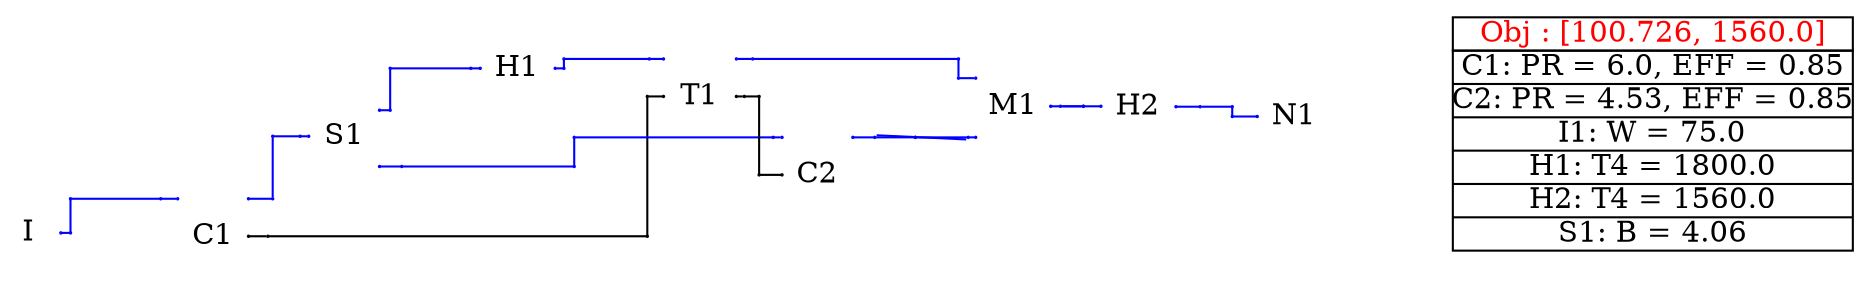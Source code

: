 graph sample34 {
	sizeNode1 [label="" color=white fixedsize=true height=0.01 pos="0,0!" shape=point width=0.01]
	sizeNode2 [label="" color=white fixedsize=true height=0.01 pos="8.958333333333334,1.8875000000000002!" shape=point width=0.01]
	configuration [label="{C1:  PR = 6.0, EFF = 0.85|C2:  PR = 4.53, EFF = 0.85|I1:  W = 75.0|H1:  T4 = 1800.0|H2:  T4 = 1560.0|S1:  B = 4.06}" color=black fixedsize=true height=1.3333333333333333 pos="10.958333333333334,0.9437500000000001!" shape=record width=2.6666666666666665]
	obj [label="Obj : [100.726, 1560.0]" color=black fixedsize=true fontcolor=red height=0.2222222222222222 pos="10.958333333333334,1.7215277777777778!" shape=box width=2.6666666666666665]
	graph [layout=neato overlap=true]
	1 [label="" color=white height=0 image="C:\Users\57725\Desktop\work\component\\I.png" pos="0.12984987031757836,0.39533587033536005!" shape=box width=0]
	"1Label" [label=I color=white fixedsize=true height=0.2222222222222222 pos="0.12984987031757836,0.39533587033536005!" shape=box style=filled width=0.2222222222222222]
	2 [label="" color=white height=0 image="C:\Users\57725\Desktop\work\component\\C.png" pos="1.3599400591296458,0.3729137493258565!" shape=box width=0]
	"2Label" [label=C1 color=white fixedsize=true height=0.2222222222222222 pos="1.3599400591296458,0.3729137493258565!" shape=box style=filled width=0.2222222222222222]
	3 [label="" color=white height=0 image="C:\Users\57725\Desktop\work\component\\S.png" pos="2.23350186551133,1.0395246526001722!" shape=box width=0]
	"3Label" [label=S1 color=white fixedsize=true height=0.2222222222222222 pos="2.23350186551133,1.0395246526001722!" shape=box style=filled width=0.2222222222222222]
	4 [label="" color=white height=0 image="C:\Users\57725\Desktop\work\component\\T.png" pos="4.605701284808635,1.3051485006809704!" shape=box width=0]
	"4Label" [label=T1 color=white fixedsize=true height=0.2222222222222222 pos="4.605701284808635,1.3051485006809704!" shape=box style=filled width=0.2222222222222222]
	5 [label="" color=white height=0 image="C:\Users\57725\Desktop\work\component\\H.png" pos="3.3909610876929057,1.4924273866361004!" shape=box width=0]
	"5Label" [label=H1 color=white fixedsize=true height=0.2222222222222222 pos="3.3909610876929057,1.4924273866361004!" shape=box style=filled width=0.2222222222222222]
	6 [label="" color=white height=0 image="C:\Users\57725\Desktop\work\component\\C.png" pos="5.389118504338026,0.782243938428841!" shape=box width=0]
	"6Label" [label=C2 color=white fixedsize=true height=0.2222222222222222 pos="5.389118504338026,0.782243938428841!" shape=box style=filled width=0.2222222222222222]
	7 [label="" color=white height=0 image="C:\Users\57725\Desktop\work\component\\M.png" pos="6.694061061200763,1.2395134696094292!" shape=box width=0]
	"7Label" [label=M1 color=white fixedsize=true height=0.2222222222222222 pos="6.694061061200763,1.2395134696094292!" shape=box style=filled width=0.2222222222222222]
	8 [label="" color=white height=0 image="C:\Users\57725\Desktop\work\component\\H.png" pos="7.529025816084616,1.2366456306944833!" shape=box width=0]
	"8Label" [label=H2 color=white fixedsize=true height=0.2222222222222222 pos="7.529025816084616,1.2366456306944833!" shape=box style=filled width=0.2222222222222222]
	9 [label="" color=white height=0 image="C:\Users\57725\Desktop\work\component\\N.png" pos="8.570861160410924,1.1714734304833916!" shape=box width=0]
	"9Label" [label=N1 color=white fixedsize=true height=0.2222222222222222 pos="8.570861160410924,1.1714734304833916!" shape=box style=filled width=0.2222222222222222]
	"1_e" [label="" color=blue fixedsize=true height=0.01 pos="0.3451276480953561,0.39533587033536005!" shape=point width=0.01]
	"1s_e" [label="" color=blue fixedsize=true height=0.01 pos="0.4094064022138581,0.39533587033536005!" shape=point width=0.01]
	"1_e" -- "1s_e" [color=blue]
	C1_nw [label="" color=blue fixedsize=true height=0.01 pos="1.1238289480185346,0.6229137493258565!" shape=point width=0.01]
	C1t_nw [label="" color=blue fixedsize=true height=0.01 pos="1.0108752334825024,0.6229137493258565!" shape=point width=0.01]
	C1_nw -- C1t_nw [color=blue]
	blankNode364 [label="" color=blue fixedsize=true height=0.01 pos="0.4094064022138581,0.6229137493258565!" shape=point width=0.01]
	"1s_e" -- blankNode364 [color=blue]
	blankNode364 -- C1t_nw [color=blue]
	C1_ne [label="" color=blue fixedsize=true height=0.01 pos="1.5960511702407567,0.6229137493258565!" shape=point width=0.01]
	C1s_ne [label="" color=blue fixedsize=true height=0.01 pos="1.7574740463142209,0.6229137493258565!" shape=point width=0.01]
	C1_ne -- C1s_ne [color=blue]
	S1_w [label="" color=blue fixedsize=true height=0.01 pos="1.997390754400219,1.0395246526001722!" shape=point width=0.01]
	S1t_w [label="" color=blue fixedsize=true height=0.01 pos="1.9402493487673707,1.0395246526001722!" shape=point width=0.01]
	S1_w -- S1t_w [color=blue]
	blankNode365 [label="" color=blue fixedsize=true height=0.01 pos="1.7574740463142209,1.0395246526001722!" shape=point width=0.01]
	C1s_ne -- blankNode365 [color=blue]
	blankNode365 -- S1t_w [color=blue]
	C1_e [label="" color=black fixedsize=true height=0.01 pos="1.5960511702407567,0.3729137493258565!" shape=point width=0.01]
	C1s_e [label="" color=black fixedsize=true height=0.01 pos="1.7256227374813293,0.3729137493258565!" shape=point width=0.01]
	C1_e -- C1s_e [color=black]
	T1_w [label="" color=black fixedsize=true height=0.01 pos="4.362645729253079,1.3051485006809704!" shape=point width=0.01]
	T1t_w [label="" color=black fixedsize=true height=0.01 pos="4.25480311597441,1.3051485006809704!" shape=point width=0.01]
	T1_w -- T1t_w [color=black]
	blankNode366 [label="" color=black fixedsize=true height=0.01 pos="4.25480311597441,0.3729137493258565!" shape=point width=0.01]
	C1s_e -- blankNode366 [color=black]
	blankNode366 -- T1t_w [color=black]
	S1_ne [label="" color=blue fixedsize=true height=0.01 pos="2.4696129766224413,1.2131357637112832!" shape=point width=0.01]
	S1s_ne [label="" color=blue fixedsize=true height=0.01 pos="2.540602091009685,1.2131357637112832!" shape=point width=0.01]
	S1_ne -- S1s_ne [color=blue]
	H1_w [label="" color=blue fixedsize=true height=0.01 pos="3.1409610876929057,1.4924273866361004!" shape=point width=0.01]
	H1t_w [label="" color=blue fixedsize=true height=0.01 pos="3.078324950853217,1.4924273866361004!" shape=point width=0.01]
	H1_w -- H1t_w [color=blue]
	blankNode367 [label="" color=blue fixedsize=true height=0.01 pos="2.540602091009685,1.4924273866361004!" shape=point width=0.01]
	S1s_ne -- blankNode367 [color=blue]
	blankNode367 -- H1t_w [color=blue]
	S1_se [label="" color=blue fixedsize=true height=0.01 pos="2.4696129766224413,0.8381357637112833!" shape=point width=0.01]
	S1s_se [label="" color=blue fixedsize=true height=0.01 pos="2.6167895335827596,0.8381357637112833!" shape=point width=0.01]
	S1_se -- S1s_se [color=blue]
	C2_nw [label="" color=blue fixedsize=true height=0.01 pos="5.153007393226916,1.0322439384288409!" shape=point width=0.01]
	C2t_nw [label="" color=blue fixedsize=true height=0.01 pos="5.094257191975662,1.0322439384288409!" shape=point width=0.01]
	C2_nw -- C2t_nw [color=blue]
	blankNode368 [label="" color=blue fixedsize=true height=0.01 pos="3.767562326307765,0.8381357637112833!" shape=point width=0.01]
	blankNode369 [label="" color=blue fixedsize=true height=0.01 pos="3.767562326307765,1.0322439384288409!" shape=point width=0.01]
	S1s_se -- blankNode368 [color=blue]
	blankNode368 -- blankNode369 [color=blue]
	blankNode369 -- C2t_nw [color=blue]
	H1_e [label="" color=blue fixedsize=true height=0.01 pos="3.6409610876929057,1.4924273866361004!" shape=point width=0.01]
	H1s_e [label="" color=blue fixedsize=true height=0.01 pos="3.698812536636129,1.4924273866361004!" shape=point width=0.01]
	H1_e -- H1s_e [color=blue]
	T1_nw [label="" color=blue fixedsize=true height=0.01 pos="4.362645729253079,1.5551485006809704!" shape=point width=0.01]
	T1t_nw [label="" color=blue fixedsize=true height=0.01 pos="4.268179681160264,1.5551485006809704!" shape=point width=0.01]
	T1_nw -- T1t_nw [color=blue]
	blankNode370 [label="" color=blue fixedsize=true height=0.01 pos="3.698812536636129,1.5551485006809704!" shape=point width=0.01]
	H1s_e -- blankNode370 [color=blue]
	blankNode370 -- T1t_nw [color=blue]
	8 [pos="7.529025816084616,1.2395134696094292!"]
	M1_e [label="" color=blue fixedsize=true height=0.01 pos="6.944061061200763,1.2395134696094292!" shape=point width=0.01]
	M1s_e [label="" color=blue fixedsize=true height=0.01 pos="7.009206763337044,1.2395134696094292!" shape=point width=0.01]
	M1_e -- M1s_e [color=blue]
	H2_w [label="" color=blue fixedsize=true height=0.01 pos="7.279025816084616,1.2395134696094292!" shape=point width=0.01]
	H2t_w [label="" color=blue fixedsize=true height=0.01 pos="7.161976940593606,1.2395134696094292!" shape=point width=0.01]
	H2_w -- H2t_w [color=blue]
	M1s_e:e -- H2t_w:w [color=blue]
	blankNode371 [label="" color=blue fixedsize=true height=0.01 pos="7.161976940593606,1.2395134696094292!" shape=point width=0.01]
	M1s_e -- blankNode371 [color=blue]
	blankNode371 -- H2t_w [color=blue]
	H2_e [label="" color=blue fixedsize=true height=0.01 pos="7.779025816084616,1.2366456306944833!" shape=point width=0.01]
	H2s_e [label="" color=blue fixedsize=true height=0.01 pos="7.940400485155079,1.2366456306944833!" shape=point width=0.01]
	H2_e -- H2s_e [color=blue]
	N1_w [label="" color=blue fixedsize=true height=0.01 pos="8.320861160410924,1.1714734304833916!" shape=point width=0.01]
	N1t_w [label="" color=blue fixedsize=true height=0.01 pos="8.15437889153292,1.1714734304833916!" shape=point width=0.01]
	N1_w -- N1t_w [color=blue]
	blankNode372 [label="" color=blue fixedsize=true height=0.01 pos="8.15437889153292,1.2366456306944833!" shape=point width=0.01]
	H2s_e -- blankNode372 [color=blue]
	blankNode372 -- N1t_w [color=blue]
	T1_ne [label="" color=blue fixedsize=true height=0.01 pos="4.8487568403641905,1.5551485006809704!" shape=point width=0.01]
	T1s_ne [label="" color=blue fixedsize=true height=0.01 pos="4.957222539982159,1.5551485006809704!" shape=point width=0.01]
	T1_ne -- T1s_ne [color=blue]
	M1_nw [label="" color=blue fixedsize=true height=0.01 pos="6.444061061200763,1.4270134696094292!" shape=point width=0.01]
	M1t_nw [label="" color=blue fixedsize=true height=0.01 pos="6.329239298685064,1.4270134696094292!" shape=point width=0.01]
	M1_nw -- M1t_nw [color=blue]
	blankNode373 [label="" color=blue fixedsize=true height=0.01 pos="6.329239298685064,1.5551485006809704!" shape=point width=0.01]
	T1s_ne -- blankNode373 [color=blue]
	blankNode373 -- M1t_nw [color=blue]
	T1_e [label="" color=black fixedsize=true height=0.01 pos="4.8487568403641905,1.3051485006809704!" shape=point width=0.01]
	T1s_e [label="" color=black fixedsize=true height=0.01 pos="4.901758665768139,1.3051485006809704!" shape=point width=0.01]
	T1_e -- T1s_e [color=black]
	C2_w [label="" color=black fixedsize=true height=0.01 pos="5.153007393226916,0.782243938428841!" shape=point width=0.01]
	C2t_w [label="" color=black fixedsize=true height=0.01 pos="5.000272601864279,0.782243938428841!" shape=point width=0.01]
	C2_w -- C2t_w [color=black]
	blankNode374 [label="" color=black fixedsize=true height=0.01 pos="5.000272601864279,1.3051485006809704!" shape=point width=0.01]
	T1s_e -- blankNode374 [color=black]
	blankNode374 -- C2t_w [color=black]
	7 [pos="6.694061061200763,1.2197439384288409!"]
	C2_ne [label="" color=blue fixedsize=true height=0.01 pos="5.625229615449138,1.0322439384288409!" shape=point width=0.01]
	C2s_ne [label="" color=blue fixedsize=true height=0.01 pos="5.770038854411043,1.0322439384288409!" shape=point width=0.01]
	C2_ne -- C2s_ne [color=blue]
	M1_sw [label="" color=blue fixedsize=true height=0.01 pos="6.444061061200763,1.0322439384288409!" shape=point width=0.01]
	M1t_sw [label="" color=blue fixedsize=true height=0.01 pos="6.3948308102858675,1.0322439384288409!" shape=point width=0.01]
	M1_sw -- M1t_sw [color=blue]
	C2s_ne:ne -- M1t_sw:sw [color=blue]
	blankNode375 [label="" color=blue fixedsize=true height=0.01 pos="6.041382766899769,1.0322439384288409!" shape=point width=0.01]
	blankNode376 [label="" color=blue fixedsize=true height=0.01 pos="6.041382766899769,1.0322439384288409!" shape=point width=0.01]
	C2s_ne -- blankNode375 [color=blue]
	blankNode375 -- blankNode376 [color=blue]
	blankNode376 -- M1t_sw [color=blue]
}
